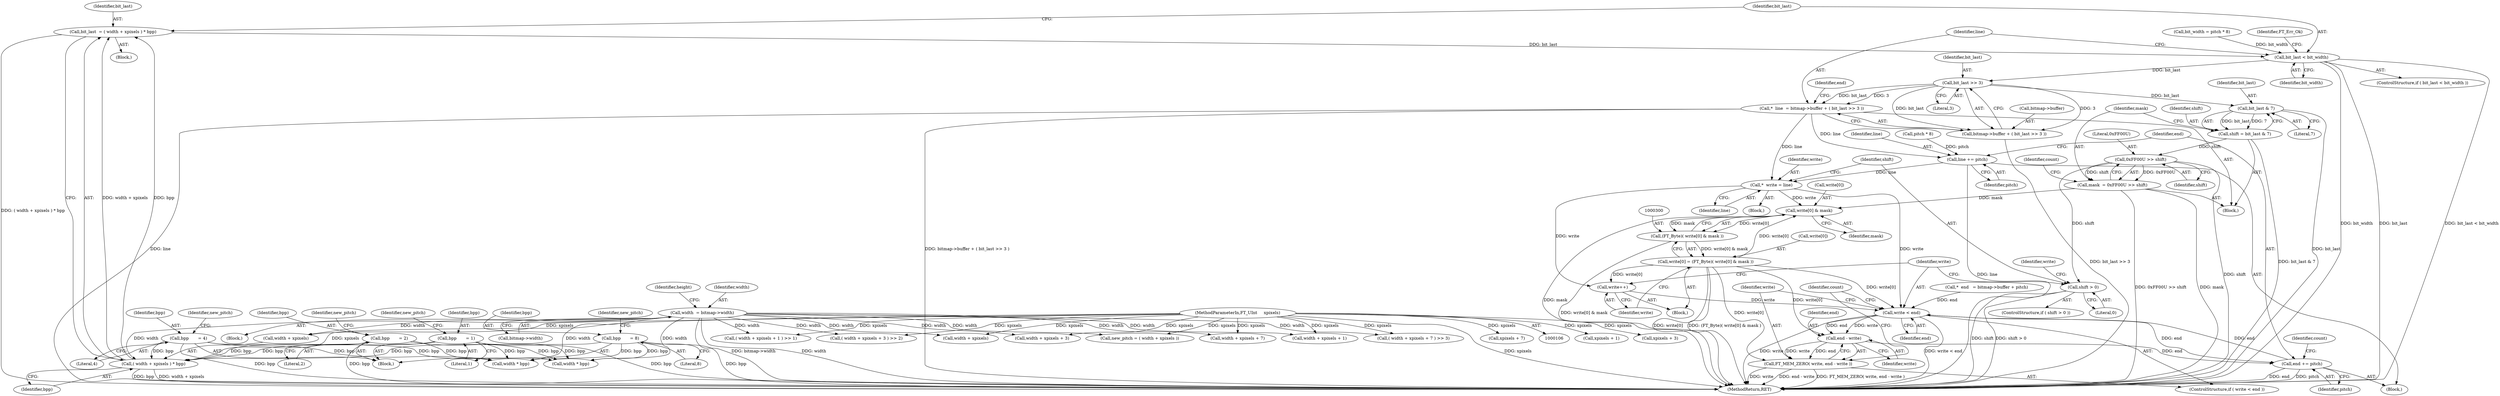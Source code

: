 digraph "0_savannah_b3500af717010137046ec4076d1e1c0641e33727_2@integer" {
"1000225" [label="(Call,bit_last  = ( width + xpixels ) * bpp)"];
"1000227" [label="(Call,( width + xpixels ) * bpp)"];
"1000123" [label="(Call,width  = bitmap->width)"];
"1000109" [label="(MethodParameterIn,FT_UInt     xpixels)"];
"1000166" [label="(Call,bpp       = 2)"];
"1000180" [label="(Call,bpp       = 4)"];
"1000152" [label="(Call,bpp       = 1)"];
"1000196" [label="(Call,bpp       = 8)"];
"1000233" [label="(Call,bit_last < bit_width)"];
"1000244" [label="(Call,bit_last >> 3)"];
"1000238" [label="(Call,*  line  = bitmap->buffer + ( bit_last >> 3 ))"];
"1000279" [label="(Call,line += pitch)"];
"1000287" [label="(Call,*  write = line)"];
"1000301" [label="(Call,write[0] & mask)"];
"1000299" [label="(Call,(FT_Byte)( write[0] & mask ))"];
"1000295" [label="(Call,write[0] = (FT_Byte)( write[0] & mask ))"];
"1000306" [label="(Call,write++)"];
"1000309" [label="(Call,write < end)"];
"1000282" [label="(Call,end += pitch)"];
"1000314" [label="(Call,end - write)"];
"1000312" [label="(Call,FT_MEM_ZERO( write, end - write ))"];
"1000240" [label="(Call,bitmap->buffer + ( bit_last >> 3 ))"];
"1000258" [label="(Call,bit_last & 7)"];
"1000256" [label="(Call,shift = bit_last & 7)"];
"1000264" [label="(Call,0xFF00U >> shift)"];
"1000262" [label="(Call,mask  = 0xFF00U >> shift)"];
"1000291" [label="(Call,shift > 0)"];
"1000241" [label="(Call,bitmap->buffer)"];
"1000231" [label="(Identifier,bpp)"];
"1000269" [label="(Identifier,count)"];
"1000170" [label="(Identifier,new_pitch)"];
"1000200" [label="(Identifier,new_pitch)"];
"1000284" [label="(Identifier,pitch)"];
"1000152" [label="(Call,bpp       = 1)"];
"1000314" [label="(Call,end - write)"];
"1000256" [label="(Call,shift = bit_last & 7)"];
"1000266" [label="(Identifier,shift)"];
"1000249" [label="(Identifier,end)"];
"1000262" [label="(Call,mask  = 0xFF00U >> shift)"];
"1000225" [label="(Call,bit_last  = ( width + xpixels ) * bpp)"];
"1000283" [label="(Identifier,end)"];
"1000171" [label="(Call,( width + xpixels + 3 ) >> 2)"];
"1000278" [label="(Block,)"];
"1000199" [label="(Call,new_pitch = ( width + xpixels ))"];
"1000246" [label="(Literal,3)"];
"1000129" [label="(Identifier,height)"];
"1000289" [label="(Identifier,line)"];
"1000188" [label="(Call,xpixels + 1)"];
"1000123" [label="(Call,width  = bitmap->width)"];
"1000305" [label="(Identifier,mask)"];
"1000157" [label="(Call,( width + xpixels + 7 ) >> 3)"];
"1000228" [label="(Call,width + xpixels)"];
"1000309" [label="(Call,write < end)"];
"1000259" [label="(Identifier,bit_last)"];
"1000234" [label="(Identifier,bit_last)"];
"1000124" [label="(Identifier,width)"];
"1000257" [label="(Identifier,shift)"];
"1000316" [label="(Identifier,write)"];
"1000311" [label="(Identifier,end)"];
"1000381" [label="(Call,width * bpp)"];
"1000292" [label="(Identifier,shift)"];
"1000219" [label="(Call,bit_width = pitch * 8)"];
"1000280" [label="(Identifier,line)"];
"1000310" [label="(Identifier,write)"];
"1000245" [label="(Identifier,bit_last)"];
"1000227" [label="(Call,( width + xpixels ) * bpp)"];
"1000180" [label="(Call,bpp       = 4)"];
"1000125" [label="(Call,bitmap->width)"];
"1000313" [label="(Identifier,write)"];
"1000226" [label="(Identifier,bit_last)"];
"1000287" [label="(Call,*  write = line)"];
"1000244" [label="(Call,bit_last >> 3)"];
"1000264" [label="(Call,0xFF00U >> shift)"];
"1000302" [label="(Call,write[0])"];
"1000308" [label="(ControlStructure,if ( write < end ))"];
"1000285" [label="(Block,)"];
"1000184" [label="(Identifier,new_pitch)"];
"1000291" [label="(Call,shift > 0)"];
"1000238" [label="(Call,*  line  = bitmap->buffer + ( bit_last >> 3 ))"];
"1000277" [label="(Identifier,count)"];
"1000172" [label="(Call,width + xpixels + 3)"];
"1000301" [label="(Call,write[0] & mask)"];
"1000260" [label="(Literal,7)"];
"1000273" [label="(Identifier,count)"];
"1000288" [label="(Identifier,write)"];
"1000232" [label="(ControlStructure,if ( bit_last < bit_width ))"];
"1000174" [label="(Call,xpixels + 3)"];
"1000307" [label="(Identifier,write)"];
"1000318" [label="(Identifier,FT_Err_Ok)"];
"1000233" [label="(Call,bit_last < bit_width)"];
"1000158" [label="(Call,width + xpixels + 7)"];
"1000198" [label="(Literal,8)"];
"1000154" [label="(Literal,1)"];
"1000186" [label="(Call,width + xpixels + 1)"];
"1000109" [label="(MethodParameterIn,FT_UInt     xpixels)"];
"1000315" [label="(Identifier,end)"];
"1000306" [label="(Call,write++)"];
"1000167" [label="(Identifier,bpp)"];
"1000153" [label="(Identifier,bpp)"];
"1000217" [label="(Block,)"];
"1000295" [label="(Call,write[0] = (FT_Byte)( write[0] & mask ))"];
"1000185" [label="(Call,( width + xpixels + 1 ) >> 1)"];
"1000265" [label="(Literal,0xFF00U)"];
"1000201" [label="(Call,width + xpixels)"];
"1000168" [label="(Literal,2)"];
"1000297" [label="(Identifier,write)"];
"1000182" [label="(Literal,4)"];
"1000258" [label="(Call,bit_last & 7)"];
"1000290" [label="(ControlStructure,if ( shift > 0 ))"];
"1000197" [label="(Identifier,bpp)"];
"1000281" [label="(Identifier,pitch)"];
"1000299" [label="(Call,(FT_Byte)( write[0] & mask ))"];
"1000296" [label="(Call,write[0])"];
"1000235" [label="(Identifier,bit_width)"];
"1000263" [label="(Identifier,mask)"];
"1000437" [label="(MethodReturn,RET)"];
"1000166" [label="(Call,bpp       = 2)"];
"1000293" [label="(Literal,0)"];
"1000111" [label="(Block,)"];
"1000160" [label="(Call,xpixels + 7)"];
"1000248" [label="(Call,*  end   = bitmap->buffer + pitch)"];
"1000279" [label="(Call,line += pitch)"];
"1000221" [label="(Call,pitch * 8)"];
"1000294" [label="(Block,)"];
"1000342" [label="(Call,width * bpp)"];
"1000181" [label="(Identifier,bpp)"];
"1000150" [label="(Block,)"];
"1000236" [label="(Block,)"];
"1000240" [label="(Call,bitmap->buffer + ( bit_last >> 3 ))"];
"1000312" [label="(Call,FT_MEM_ZERO( write, end - write ))"];
"1000282" [label="(Call,end += pitch)"];
"1000156" [label="(Identifier,new_pitch)"];
"1000196" [label="(Call,bpp       = 8)"];
"1000239" [label="(Identifier,line)"];
"1000225" -> "1000217"  [label="AST: "];
"1000225" -> "1000227"  [label="CFG: "];
"1000226" -> "1000225"  [label="AST: "];
"1000227" -> "1000225"  [label="AST: "];
"1000234" -> "1000225"  [label="CFG: "];
"1000225" -> "1000437"  [label="DDG: ( width + xpixels ) * bpp"];
"1000227" -> "1000225"  [label="DDG: width + xpixels"];
"1000227" -> "1000225"  [label="DDG: bpp"];
"1000225" -> "1000233"  [label="DDG: bit_last"];
"1000227" -> "1000231"  [label="CFG: "];
"1000228" -> "1000227"  [label="AST: "];
"1000231" -> "1000227"  [label="AST: "];
"1000227" -> "1000437"  [label="DDG: width + xpixels"];
"1000227" -> "1000437"  [label="DDG: bpp"];
"1000123" -> "1000227"  [label="DDG: width"];
"1000109" -> "1000227"  [label="DDG: xpixels"];
"1000166" -> "1000227"  [label="DDG: bpp"];
"1000180" -> "1000227"  [label="DDG: bpp"];
"1000152" -> "1000227"  [label="DDG: bpp"];
"1000196" -> "1000227"  [label="DDG: bpp"];
"1000123" -> "1000111"  [label="AST: "];
"1000123" -> "1000125"  [label="CFG: "];
"1000124" -> "1000123"  [label="AST: "];
"1000125" -> "1000123"  [label="AST: "];
"1000129" -> "1000123"  [label="CFG: "];
"1000123" -> "1000437"  [label="DDG: bitmap->width"];
"1000123" -> "1000437"  [label="DDG: width"];
"1000123" -> "1000157"  [label="DDG: width"];
"1000123" -> "1000158"  [label="DDG: width"];
"1000123" -> "1000171"  [label="DDG: width"];
"1000123" -> "1000172"  [label="DDG: width"];
"1000123" -> "1000185"  [label="DDG: width"];
"1000123" -> "1000186"  [label="DDG: width"];
"1000123" -> "1000199"  [label="DDG: width"];
"1000123" -> "1000201"  [label="DDG: width"];
"1000123" -> "1000228"  [label="DDG: width"];
"1000123" -> "1000342"  [label="DDG: width"];
"1000123" -> "1000381"  [label="DDG: width"];
"1000109" -> "1000106"  [label="AST: "];
"1000109" -> "1000437"  [label="DDG: xpixels"];
"1000109" -> "1000157"  [label="DDG: xpixels"];
"1000109" -> "1000158"  [label="DDG: xpixels"];
"1000109" -> "1000160"  [label="DDG: xpixels"];
"1000109" -> "1000171"  [label="DDG: xpixels"];
"1000109" -> "1000172"  [label="DDG: xpixels"];
"1000109" -> "1000174"  [label="DDG: xpixels"];
"1000109" -> "1000185"  [label="DDG: xpixels"];
"1000109" -> "1000186"  [label="DDG: xpixels"];
"1000109" -> "1000188"  [label="DDG: xpixels"];
"1000109" -> "1000199"  [label="DDG: xpixels"];
"1000109" -> "1000201"  [label="DDG: xpixels"];
"1000109" -> "1000228"  [label="DDG: xpixels"];
"1000166" -> "1000150"  [label="AST: "];
"1000166" -> "1000168"  [label="CFG: "];
"1000167" -> "1000166"  [label="AST: "];
"1000168" -> "1000166"  [label="AST: "];
"1000170" -> "1000166"  [label="CFG: "];
"1000166" -> "1000437"  [label="DDG: bpp"];
"1000166" -> "1000342"  [label="DDG: bpp"];
"1000166" -> "1000381"  [label="DDG: bpp"];
"1000180" -> "1000150"  [label="AST: "];
"1000180" -> "1000182"  [label="CFG: "];
"1000181" -> "1000180"  [label="AST: "];
"1000182" -> "1000180"  [label="AST: "];
"1000184" -> "1000180"  [label="CFG: "];
"1000180" -> "1000437"  [label="DDG: bpp"];
"1000180" -> "1000342"  [label="DDG: bpp"];
"1000180" -> "1000381"  [label="DDG: bpp"];
"1000152" -> "1000150"  [label="AST: "];
"1000152" -> "1000154"  [label="CFG: "];
"1000153" -> "1000152"  [label="AST: "];
"1000154" -> "1000152"  [label="AST: "];
"1000156" -> "1000152"  [label="CFG: "];
"1000152" -> "1000437"  [label="DDG: bpp"];
"1000152" -> "1000342"  [label="DDG: bpp"];
"1000152" -> "1000381"  [label="DDG: bpp"];
"1000196" -> "1000150"  [label="AST: "];
"1000196" -> "1000198"  [label="CFG: "];
"1000197" -> "1000196"  [label="AST: "];
"1000198" -> "1000196"  [label="AST: "];
"1000200" -> "1000196"  [label="CFG: "];
"1000196" -> "1000437"  [label="DDG: bpp"];
"1000196" -> "1000342"  [label="DDG: bpp"];
"1000196" -> "1000381"  [label="DDG: bpp"];
"1000233" -> "1000232"  [label="AST: "];
"1000233" -> "1000235"  [label="CFG: "];
"1000234" -> "1000233"  [label="AST: "];
"1000235" -> "1000233"  [label="AST: "];
"1000239" -> "1000233"  [label="CFG: "];
"1000318" -> "1000233"  [label="CFG: "];
"1000233" -> "1000437"  [label="DDG: bit_last < bit_width"];
"1000233" -> "1000437"  [label="DDG: bit_width"];
"1000233" -> "1000437"  [label="DDG: bit_last"];
"1000219" -> "1000233"  [label="DDG: bit_width"];
"1000233" -> "1000244"  [label="DDG: bit_last"];
"1000244" -> "1000240"  [label="AST: "];
"1000244" -> "1000246"  [label="CFG: "];
"1000245" -> "1000244"  [label="AST: "];
"1000246" -> "1000244"  [label="AST: "];
"1000240" -> "1000244"  [label="CFG: "];
"1000244" -> "1000238"  [label="DDG: bit_last"];
"1000244" -> "1000238"  [label="DDG: 3"];
"1000244" -> "1000240"  [label="DDG: bit_last"];
"1000244" -> "1000240"  [label="DDG: 3"];
"1000244" -> "1000258"  [label="DDG: bit_last"];
"1000238" -> "1000236"  [label="AST: "];
"1000238" -> "1000240"  [label="CFG: "];
"1000239" -> "1000238"  [label="AST: "];
"1000240" -> "1000238"  [label="AST: "];
"1000249" -> "1000238"  [label="CFG: "];
"1000238" -> "1000437"  [label="DDG: line"];
"1000238" -> "1000437"  [label="DDG: bitmap->buffer + ( bit_last >> 3 )"];
"1000238" -> "1000279"  [label="DDG: line"];
"1000238" -> "1000287"  [label="DDG: line"];
"1000279" -> "1000278"  [label="AST: "];
"1000279" -> "1000281"  [label="CFG: "];
"1000280" -> "1000279"  [label="AST: "];
"1000281" -> "1000279"  [label="AST: "];
"1000283" -> "1000279"  [label="CFG: "];
"1000279" -> "1000437"  [label="DDG: line"];
"1000221" -> "1000279"  [label="DDG: pitch"];
"1000279" -> "1000287"  [label="DDG: line"];
"1000287" -> "1000285"  [label="AST: "];
"1000287" -> "1000289"  [label="CFG: "];
"1000288" -> "1000287"  [label="AST: "];
"1000289" -> "1000287"  [label="AST: "];
"1000292" -> "1000287"  [label="CFG: "];
"1000287" -> "1000301"  [label="DDG: write"];
"1000287" -> "1000306"  [label="DDG: write"];
"1000287" -> "1000309"  [label="DDG: write"];
"1000301" -> "1000299"  [label="AST: "];
"1000301" -> "1000305"  [label="CFG: "];
"1000302" -> "1000301"  [label="AST: "];
"1000305" -> "1000301"  [label="AST: "];
"1000299" -> "1000301"  [label="CFG: "];
"1000301" -> "1000437"  [label="DDG: mask"];
"1000301" -> "1000299"  [label="DDG: write[0]"];
"1000301" -> "1000299"  [label="DDG: mask"];
"1000295" -> "1000301"  [label="DDG: write[0]"];
"1000262" -> "1000301"  [label="DDG: mask"];
"1000299" -> "1000295"  [label="AST: "];
"1000300" -> "1000299"  [label="AST: "];
"1000295" -> "1000299"  [label="CFG: "];
"1000299" -> "1000437"  [label="DDG: write[0] & mask"];
"1000299" -> "1000295"  [label="DDG: write[0] & mask"];
"1000295" -> "1000294"  [label="AST: "];
"1000296" -> "1000295"  [label="AST: "];
"1000307" -> "1000295"  [label="CFG: "];
"1000295" -> "1000437"  [label="DDG: write[0]"];
"1000295" -> "1000437"  [label="DDG: (FT_Byte)( write[0] & mask )"];
"1000295" -> "1000306"  [label="DDG: write[0]"];
"1000295" -> "1000309"  [label="DDG: write[0]"];
"1000295" -> "1000312"  [label="DDG: write[0]"];
"1000295" -> "1000314"  [label="DDG: write[0]"];
"1000306" -> "1000294"  [label="AST: "];
"1000306" -> "1000307"  [label="CFG: "];
"1000307" -> "1000306"  [label="AST: "];
"1000310" -> "1000306"  [label="CFG: "];
"1000306" -> "1000309"  [label="DDG: write"];
"1000309" -> "1000308"  [label="AST: "];
"1000309" -> "1000311"  [label="CFG: "];
"1000310" -> "1000309"  [label="AST: "];
"1000311" -> "1000309"  [label="AST: "];
"1000313" -> "1000309"  [label="CFG: "];
"1000277" -> "1000309"  [label="CFG: "];
"1000309" -> "1000437"  [label="DDG: write"];
"1000309" -> "1000437"  [label="DDG: write < end"];
"1000309" -> "1000282"  [label="DDG: end"];
"1000282" -> "1000309"  [label="DDG: end"];
"1000248" -> "1000309"  [label="DDG: end"];
"1000309" -> "1000314"  [label="DDG: end"];
"1000309" -> "1000314"  [label="DDG: write"];
"1000282" -> "1000278"  [label="AST: "];
"1000282" -> "1000284"  [label="CFG: "];
"1000283" -> "1000282"  [label="AST: "];
"1000284" -> "1000282"  [label="AST: "];
"1000273" -> "1000282"  [label="CFG: "];
"1000282" -> "1000437"  [label="DDG: pitch"];
"1000282" -> "1000437"  [label="DDG: end"];
"1000314" -> "1000282"  [label="DDG: end"];
"1000314" -> "1000312"  [label="AST: "];
"1000314" -> "1000316"  [label="CFG: "];
"1000315" -> "1000314"  [label="AST: "];
"1000316" -> "1000314"  [label="AST: "];
"1000312" -> "1000314"  [label="CFG: "];
"1000314" -> "1000312"  [label="DDG: write"];
"1000314" -> "1000312"  [label="DDG: end"];
"1000312" -> "1000308"  [label="AST: "];
"1000313" -> "1000312"  [label="AST: "];
"1000277" -> "1000312"  [label="CFG: "];
"1000312" -> "1000437"  [label="DDG: FT_MEM_ZERO( write, end - write )"];
"1000312" -> "1000437"  [label="DDG: write"];
"1000312" -> "1000437"  [label="DDG: end - write"];
"1000241" -> "1000240"  [label="AST: "];
"1000240" -> "1000437"  [label="DDG: bit_last >> 3"];
"1000258" -> "1000256"  [label="AST: "];
"1000258" -> "1000260"  [label="CFG: "];
"1000259" -> "1000258"  [label="AST: "];
"1000260" -> "1000258"  [label="AST: "];
"1000256" -> "1000258"  [label="CFG: "];
"1000258" -> "1000437"  [label="DDG: bit_last"];
"1000258" -> "1000256"  [label="DDG: bit_last"];
"1000258" -> "1000256"  [label="DDG: 7"];
"1000256" -> "1000236"  [label="AST: "];
"1000257" -> "1000256"  [label="AST: "];
"1000263" -> "1000256"  [label="CFG: "];
"1000256" -> "1000437"  [label="DDG: bit_last & 7"];
"1000256" -> "1000264"  [label="DDG: shift"];
"1000264" -> "1000262"  [label="AST: "];
"1000264" -> "1000266"  [label="CFG: "];
"1000265" -> "1000264"  [label="AST: "];
"1000266" -> "1000264"  [label="AST: "];
"1000262" -> "1000264"  [label="CFG: "];
"1000264" -> "1000437"  [label="DDG: shift"];
"1000264" -> "1000262"  [label="DDG: 0xFF00U"];
"1000264" -> "1000262"  [label="DDG: shift"];
"1000264" -> "1000291"  [label="DDG: shift"];
"1000262" -> "1000236"  [label="AST: "];
"1000263" -> "1000262"  [label="AST: "];
"1000269" -> "1000262"  [label="CFG: "];
"1000262" -> "1000437"  [label="DDG: mask"];
"1000262" -> "1000437"  [label="DDG: 0xFF00U >> shift"];
"1000291" -> "1000290"  [label="AST: "];
"1000291" -> "1000293"  [label="CFG: "];
"1000292" -> "1000291"  [label="AST: "];
"1000293" -> "1000291"  [label="AST: "];
"1000297" -> "1000291"  [label="CFG: "];
"1000310" -> "1000291"  [label="CFG: "];
"1000291" -> "1000437"  [label="DDG: shift > 0"];
"1000291" -> "1000437"  [label="DDG: shift"];
}
